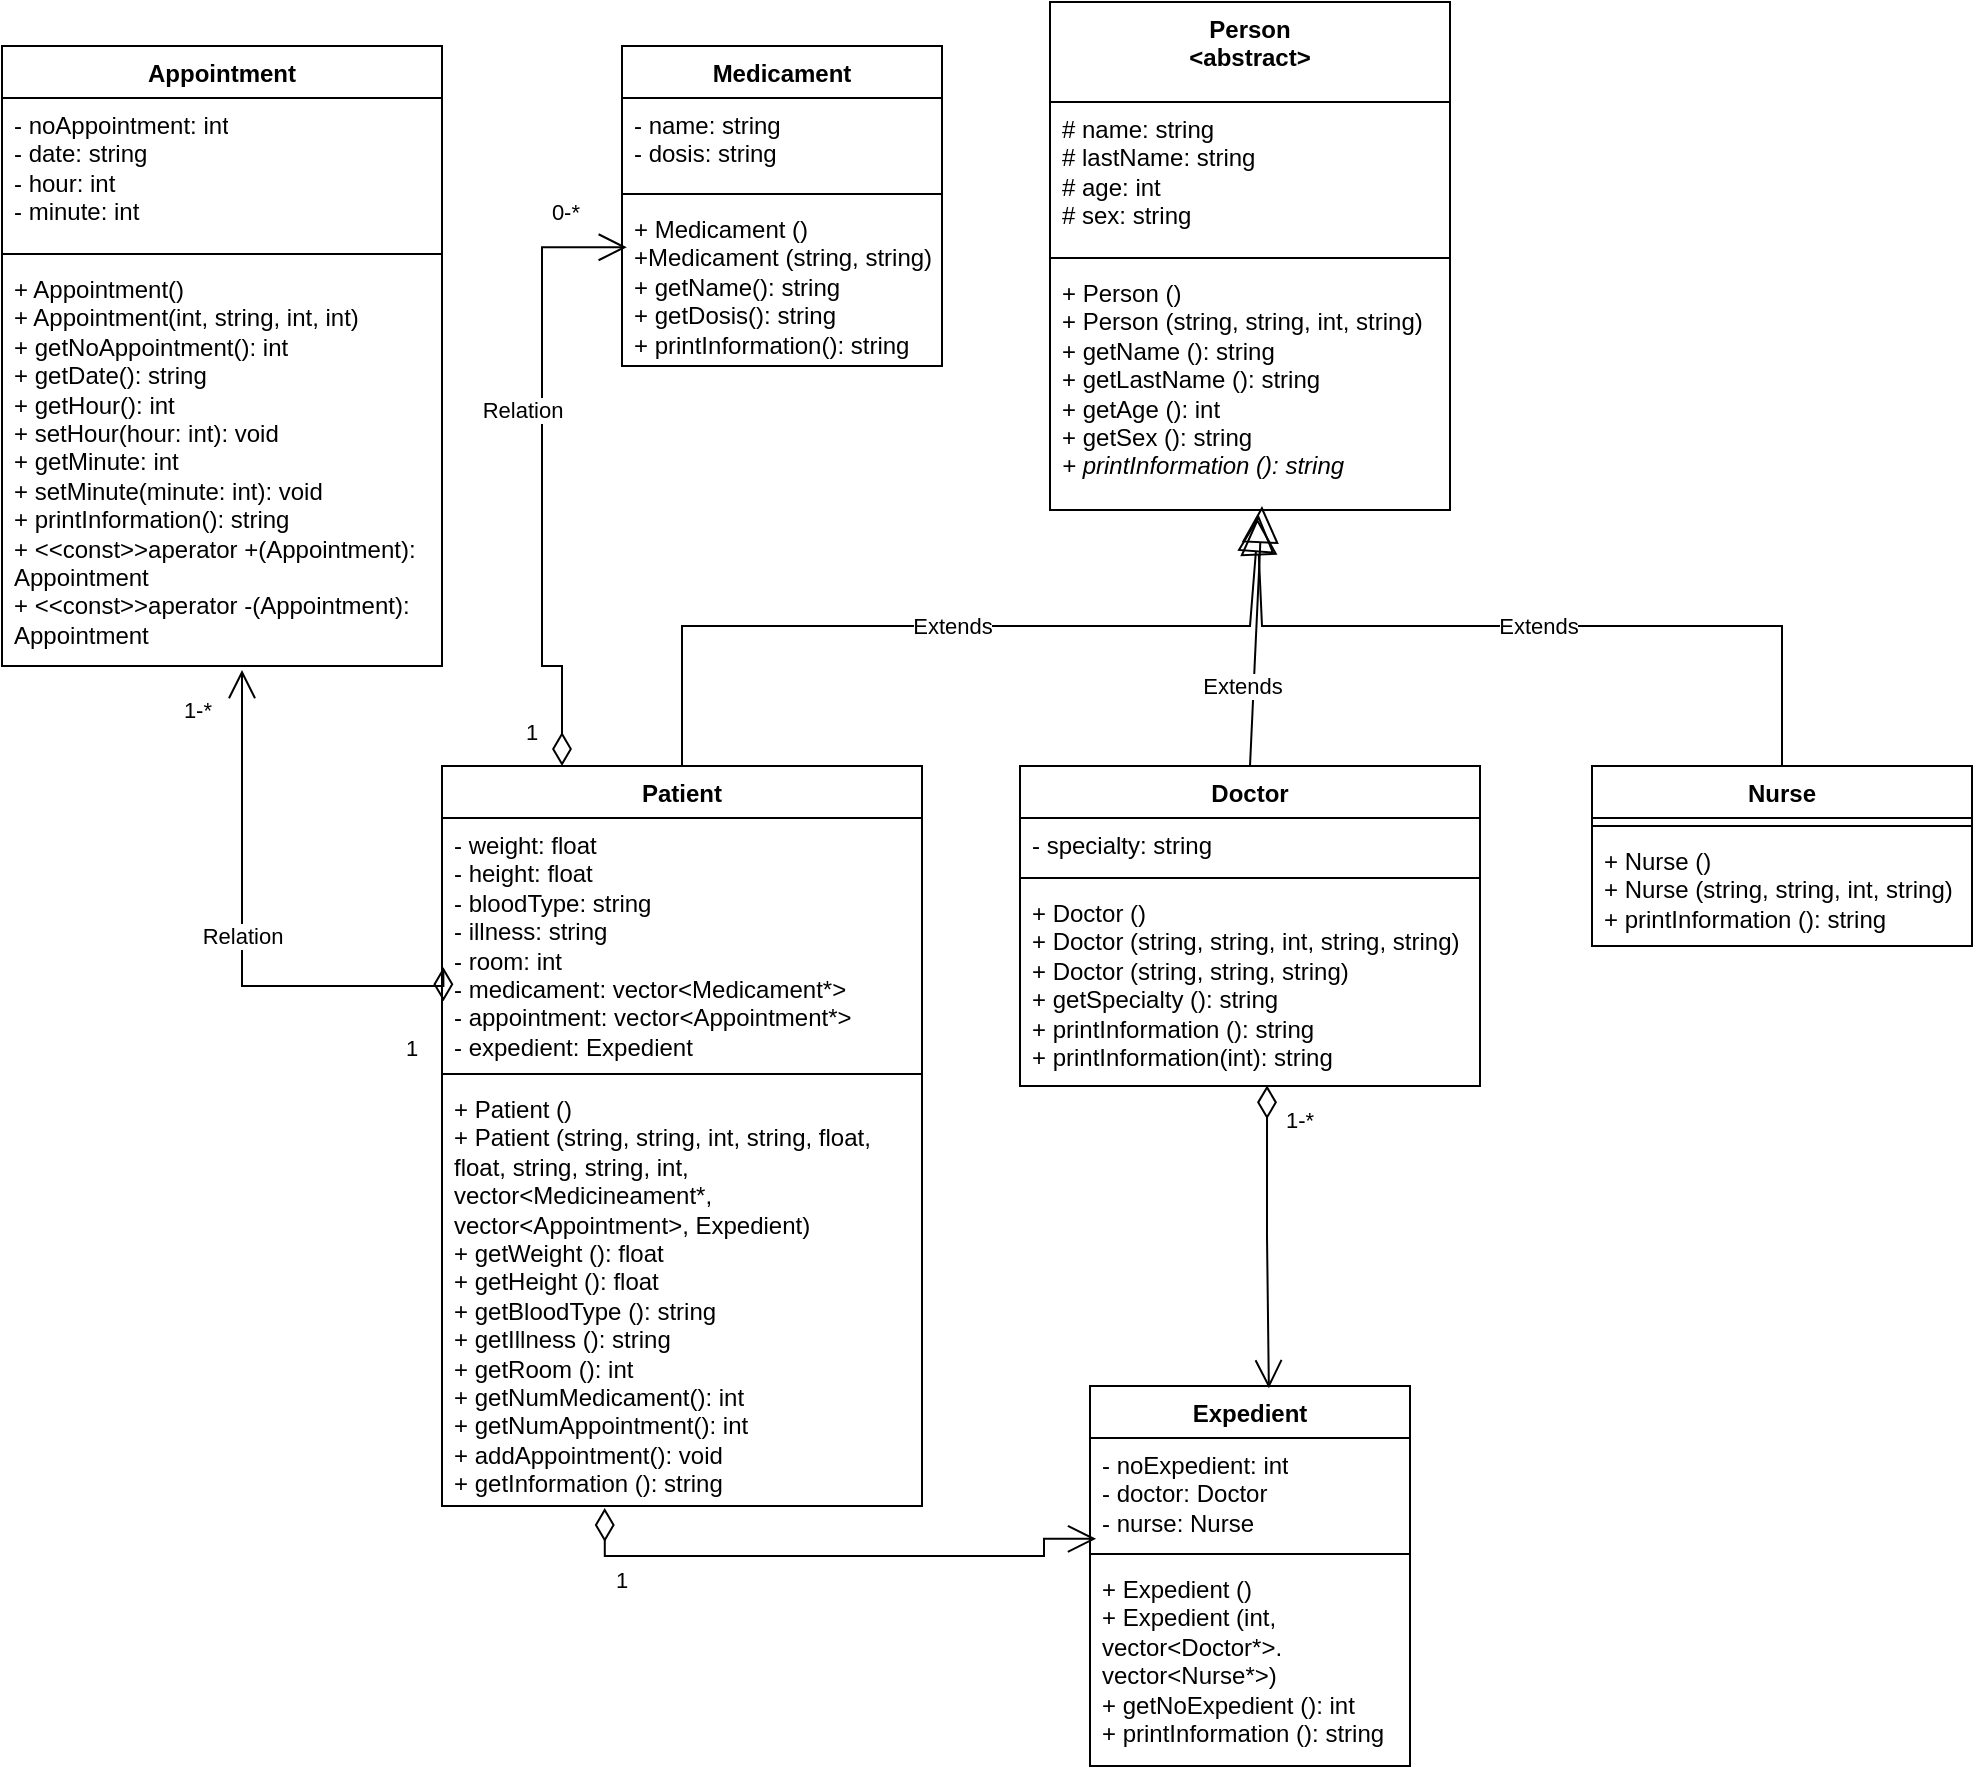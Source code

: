 <mxfile version="24.5.2" type="device">
  <diagram name="Página-1" id="KqiGpbWhQgKXdFTyei_L">
    <mxGraphModel dx="1877" dy="557" grid="1" gridSize="10" guides="1" tooltips="1" connect="1" arrows="1" fold="1" page="1" pageScale="1" pageWidth="827" pageHeight="1169" math="0" shadow="0">
      <root>
        <mxCell id="0" />
        <mxCell id="1" parent="0" />
        <mxCell id="uX2HazraBL0rtssqP1b4-3" value="Person&lt;div&gt;&amp;lt;abstract&amp;gt;&lt;/div&gt;" style="swimlane;fontStyle=1;align=center;verticalAlign=top;childLayout=stackLayout;horizontal=1;startSize=50;horizontalStack=0;resizeParent=1;resizeParentMax=0;resizeLast=0;collapsible=1;marginBottom=0;whiteSpace=wrap;html=1;" parent="1" vertex="1">
          <mxGeometry x="284" y="228" width="200" height="254" as="geometry" />
        </mxCell>
        <mxCell id="uX2HazraBL0rtssqP1b4-4" value="# name: string&lt;div&gt;# lastName: string&lt;/div&gt;&lt;div&gt;# age: int&lt;/div&gt;&lt;div&gt;# sex: string&lt;/div&gt;" style="text;strokeColor=none;fillColor=none;align=left;verticalAlign=top;spacingLeft=4;spacingRight=4;overflow=hidden;rotatable=0;points=[[0,0.5],[1,0.5]];portConstraint=eastwest;whiteSpace=wrap;html=1;" parent="uX2HazraBL0rtssqP1b4-3" vertex="1">
          <mxGeometry y="50" width="200" height="74" as="geometry" />
        </mxCell>
        <mxCell id="uX2HazraBL0rtssqP1b4-5" value="" style="line;strokeWidth=1;fillColor=none;align=left;verticalAlign=middle;spacingTop=-1;spacingLeft=3;spacingRight=3;rotatable=0;labelPosition=right;points=[];portConstraint=eastwest;strokeColor=inherit;" parent="uX2HazraBL0rtssqP1b4-3" vertex="1">
          <mxGeometry y="124" width="200" height="8" as="geometry" />
        </mxCell>
        <mxCell id="uX2HazraBL0rtssqP1b4-6" value="+ Person ()&lt;div&gt;+ Person (string, string, int, string)&lt;/div&gt;&lt;div&gt;+ getName (): string&lt;/div&gt;&lt;div&gt;+ getLastName (): string&lt;/div&gt;&lt;div&gt;+ getAge (): int&lt;/div&gt;&lt;div&gt;+ getSex (): string&lt;/div&gt;&lt;div&gt;&lt;i&gt;+ printInformation (): string&lt;/i&gt;&lt;/div&gt;" style="text;strokeColor=none;fillColor=none;align=left;verticalAlign=top;spacingLeft=4;spacingRight=4;overflow=hidden;rotatable=0;points=[[0,0.5],[1,0.5]];portConstraint=eastwest;whiteSpace=wrap;html=1;" parent="uX2HazraBL0rtssqP1b4-3" vertex="1">
          <mxGeometry y="132" width="200" height="122" as="geometry" />
        </mxCell>
        <mxCell id="uX2HazraBL0rtssqP1b4-7" value="Doctor" style="swimlane;fontStyle=1;align=center;verticalAlign=top;childLayout=stackLayout;horizontal=1;startSize=26;horizontalStack=0;resizeParent=1;resizeParentMax=0;resizeLast=0;collapsible=1;marginBottom=0;whiteSpace=wrap;html=1;" parent="1" vertex="1">
          <mxGeometry x="269" y="610" width="230" height="160" as="geometry" />
        </mxCell>
        <mxCell id="uX2HazraBL0rtssqP1b4-8" value="- specialty: string" style="text;strokeColor=none;fillColor=none;align=left;verticalAlign=top;spacingLeft=4;spacingRight=4;overflow=hidden;rotatable=0;points=[[0,0.5],[1,0.5]];portConstraint=eastwest;whiteSpace=wrap;html=1;" parent="uX2HazraBL0rtssqP1b4-7" vertex="1">
          <mxGeometry y="26" width="230" height="26" as="geometry" />
        </mxCell>
        <mxCell id="uX2HazraBL0rtssqP1b4-9" value="" style="line;strokeWidth=1;fillColor=none;align=left;verticalAlign=middle;spacingTop=-1;spacingLeft=3;spacingRight=3;rotatable=0;labelPosition=right;points=[];portConstraint=eastwest;strokeColor=inherit;" parent="uX2HazraBL0rtssqP1b4-7" vertex="1">
          <mxGeometry y="52" width="230" height="8" as="geometry" />
        </mxCell>
        <mxCell id="uX2HazraBL0rtssqP1b4-10" value="+ Doctor ()&lt;div&gt;+ Doctor (string, string, int, string, string)&lt;/div&gt;&lt;div&gt;+ Doctor (string, string, string)&lt;/div&gt;&lt;div&gt;+ getSpecialty (): string&lt;/div&gt;&lt;div&gt;+ printInformation (): string&lt;/div&gt;&lt;div&gt;+ printInformation(int): string&lt;/div&gt;" style="text;strokeColor=none;fillColor=none;align=left;verticalAlign=top;spacingLeft=4;spacingRight=4;overflow=hidden;rotatable=0;points=[[0,0.5],[1,0.5]];portConstraint=eastwest;whiteSpace=wrap;html=1;" parent="uX2HazraBL0rtssqP1b4-7" vertex="1">
          <mxGeometry y="60" width="230" height="100" as="geometry" />
        </mxCell>
        <mxCell id="uX2HazraBL0rtssqP1b4-11" value="Nurse" style="swimlane;fontStyle=1;align=center;verticalAlign=top;childLayout=stackLayout;horizontal=1;startSize=26;horizontalStack=0;resizeParent=1;resizeParentMax=0;resizeLast=0;collapsible=1;marginBottom=0;whiteSpace=wrap;html=1;" parent="1" vertex="1">
          <mxGeometry x="555" y="610" width="190" height="90" as="geometry" />
        </mxCell>
        <mxCell id="uX2HazraBL0rtssqP1b4-13" value="" style="line;strokeWidth=1;fillColor=none;align=left;verticalAlign=middle;spacingTop=-1;spacingLeft=3;spacingRight=3;rotatable=0;labelPosition=right;points=[];portConstraint=eastwest;strokeColor=inherit;" parent="uX2HazraBL0rtssqP1b4-11" vertex="1">
          <mxGeometry y="26" width="190" height="8" as="geometry" />
        </mxCell>
        <mxCell id="uX2HazraBL0rtssqP1b4-14" value="+ Nurse ()&lt;div&gt;+ Nurse (string, string, int, string)&lt;/div&gt;&lt;div&gt;+ printInformation (): string&lt;/div&gt;" style="text;strokeColor=none;fillColor=none;align=left;verticalAlign=top;spacingLeft=4;spacingRight=4;overflow=hidden;rotatable=0;points=[[0,0.5],[1,0.5]];portConstraint=eastwest;whiteSpace=wrap;html=1;" parent="uX2HazraBL0rtssqP1b4-11" vertex="1">
          <mxGeometry y="34" width="190" height="56" as="geometry" />
        </mxCell>
        <mxCell id="uX2HazraBL0rtssqP1b4-15" value="Patient" style="swimlane;fontStyle=1;align=center;verticalAlign=top;childLayout=stackLayout;horizontal=1;startSize=26;horizontalStack=0;resizeParent=1;resizeParentMax=0;resizeLast=0;collapsible=1;marginBottom=0;whiteSpace=wrap;html=1;" parent="1" vertex="1">
          <mxGeometry x="-20" y="610" width="240" height="370" as="geometry" />
        </mxCell>
        <mxCell id="uX2HazraBL0rtssqP1b4-16" value="- weight: float&amp;nbsp;&lt;div&gt;- height: float&lt;/div&gt;&lt;div&gt;- bloodType: string&lt;/div&gt;&lt;div&gt;- illness: string&lt;br&gt;- room: int&lt;/div&gt;&lt;div&gt;- medicament: vector&amp;lt;Medicament*&amp;gt;&lt;/div&gt;&lt;div&gt;- appointment: vector&amp;lt;Appointment*&amp;gt;&lt;/div&gt;&lt;div&gt;- expedient: Expedient&lt;/div&gt;" style="text;strokeColor=none;fillColor=none;align=left;verticalAlign=top;spacingLeft=4;spacingRight=4;overflow=hidden;rotatable=0;points=[[0,0.5],[1,0.5]];portConstraint=eastwest;whiteSpace=wrap;html=1;" parent="uX2HazraBL0rtssqP1b4-15" vertex="1">
          <mxGeometry y="26" width="240" height="124" as="geometry" />
        </mxCell>
        <mxCell id="uX2HazraBL0rtssqP1b4-17" value="" style="line;strokeWidth=1;fillColor=none;align=left;verticalAlign=middle;spacingTop=-1;spacingLeft=3;spacingRight=3;rotatable=0;labelPosition=right;points=[];portConstraint=eastwest;strokeColor=inherit;" parent="uX2HazraBL0rtssqP1b4-15" vertex="1">
          <mxGeometry y="150" width="240" height="8" as="geometry" />
        </mxCell>
        <mxCell id="uX2HazraBL0rtssqP1b4-18" value="+ Patient ()&lt;div&gt;+ Patient (string, string, int, string, float, float, string, string, int, vector&amp;lt;Medicineament*, v&lt;span style=&quot;background-color: initial;&quot;&gt;ector&amp;lt;Appointment&amp;gt;, Expedient&lt;/span&gt;&lt;span style=&quot;background-color: initial;&quot;&gt;)&lt;/span&gt;&lt;/div&gt;&lt;div&gt;+ getWeight (): float&lt;/div&gt;&lt;div&gt;+ getHeight (): float&lt;/div&gt;&lt;div&gt;+ getBloodType (): string&lt;/div&gt;&lt;div&gt;+ getIllness (): string&lt;/div&gt;&lt;div&gt;+ getRoom (): int&lt;/div&gt;&lt;div&gt;+ getNumMedicament(): int&lt;/div&gt;&lt;div&gt;+ getNumAppointment(): int&lt;br&gt;+ addAppointment(): void&lt;/div&gt;&lt;div&gt;+ getInformation (): string&lt;/div&gt;" style="text;strokeColor=none;fillColor=none;align=left;verticalAlign=top;spacingLeft=4;spacingRight=4;overflow=hidden;rotatable=0;points=[[0,0.5],[1,0.5]];portConstraint=eastwest;whiteSpace=wrap;html=1;" parent="uX2HazraBL0rtssqP1b4-15" vertex="1">
          <mxGeometry y="158" width="240" height="212" as="geometry" />
        </mxCell>
        <mxCell id="uX2HazraBL0rtssqP1b4-19" value="Medicament" style="swimlane;fontStyle=1;align=center;verticalAlign=top;childLayout=stackLayout;horizontal=1;startSize=26;horizontalStack=0;resizeParent=1;resizeParentMax=0;resizeLast=0;collapsible=1;marginBottom=0;whiteSpace=wrap;html=1;" parent="1" vertex="1">
          <mxGeometry x="70" y="250" width="160" height="160" as="geometry" />
        </mxCell>
        <mxCell id="uX2HazraBL0rtssqP1b4-20" value="- name: string&lt;div&gt;- dosis: string&lt;/div&gt;" style="text;strokeColor=none;fillColor=none;align=left;verticalAlign=top;spacingLeft=4;spacingRight=4;overflow=hidden;rotatable=0;points=[[0,0.5],[1,0.5]];portConstraint=eastwest;whiteSpace=wrap;html=1;" parent="uX2HazraBL0rtssqP1b4-19" vertex="1">
          <mxGeometry y="26" width="160" height="44" as="geometry" />
        </mxCell>
        <mxCell id="uX2HazraBL0rtssqP1b4-21" value="" style="line;strokeWidth=1;fillColor=none;align=left;verticalAlign=middle;spacingTop=-1;spacingLeft=3;spacingRight=3;rotatable=0;labelPosition=right;points=[];portConstraint=eastwest;strokeColor=inherit;" parent="uX2HazraBL0rtssqP1b4-19" vertex="1">
          <mxGeometry y="70" width="160" height="8" as="geometry" />
        </mxCell>
        <mxCell id="uX2HazraBL0rtssqP1b4-22" value="+ Medicament ()&lt;div&gt;+Medicament (string, string)&lt;/div&gt;&lt;div&gt;+ getName(): string&lt;/div&gt;&lt;div&gt;+ getDosis(): string&lt;/div&gt;&lt;div&gt;+ printInformation(): string&lt;/div&gt;" style="text;strokeColor=none;fillColor=none;align=left;verticalAlign=top;spacingLeft=4;spacingRight=4;overflow=hidden;rotatable=0;points=[[0,0.5],[1,0.5]];portConstraint=eastwest;whiteSpace=wrap;html=1;" parent="uX2HazraBL0rtssqP1b4-19" vertex="1">
          <mxGeometry y="78" width="160" height="82" as="geometry" />
        </mxCell>
        <mxCell id="uX2HazraBL0rtssqP1b4-23" value="Expedient" style="swimlane;fontStyle=1;align=center;verticalAlign=top;childLayout=stackLayout;horizontal=1;startSize=26;horizontalStack=0;resizeParent=1;resizeParentMax=0;resizeLast=0;collapsible=1;marginBottom=0;whiteSpace=wrap;html=1;" parent="1" vertex="1">
          <mxGeometry x="304" y="920" width="160" height="190" as="geometry" />
        </mxCell>
        <mxCell id="uX2HazraBL0rtssqP1b4-24" value="- noExpedient: int&lt;div&gt;- doctor: Doctor&lt;/div&gt;&lt;div&gt;- nurse: Nurse&lt;/div&gt;" style="text;strokeColor=none;fillColor=none;align=left;verticalAlign=top;spacingLeft=4;spacingRight=4;overflow=hidden;rotatable=0;points=[[0,0.5],[1,0.5]];portConstraint=eastwest;whiteSpace=wrap;html=1;" parent="uX2HazraBL0rtssqP1b4-23" vertex="1">
          <mxGeometry y="26" width="160" height="54" as="geometry" />
        </mxCell>
        <mxCell id="uX2HazraBL0rtssqP1b4-25" value="" style="line;strokeWidth=1;fillColor=none;align=left;verticalAlign=middle;spacingTop=-1;spacingLeft=3;spacingRight=3;rotatable=0;labelPosition=right;points=[];portConstraint=eastwest;strokeColor=inherit;" parent="uX2HazraBL0rtssqP1b4-23" vertex="1">
          <mxGeometry y="80" width="160" height="8" as="geometry" />
        </mxCell>
        <mxCell id="uX2HazraBL0rtssqP1b4-26" value="+ Expedient ()&lt;div&gt;+ Expedient (int, vector&amp;lt;Doctor*&amp;gt;. vector&amp;lt;Nurse*&amp;gt;)&lt;/div&gt;&lt;div&gt;+ getNoExpedient (): int&lt;/div&gt;&lt;div&gt;+ printInformation (): string&lt;/div&gt;" style="text;strokeColor=none;fillColor=none;align=left;verticalAlign=top;spacingLeft=4;spacingRight=4;overflow=hidden;rotatable=0;points=[[0,0.5],[1,0.5]];portConstraint=eastwest;whiteSpace=wrap;html=1;" parent="uX2HazraBL0rtssqP1b4-23" vertex="1">
          <mxGeometry y="88" width="160" height="102" as="geometry" />
        </mxCell>
        <mxCell id="A6DLbIFkMXZfEySOuoHM-1" value="Extends" style="endArrow=block;endSize=16;endFill=0;html=1;rounded=0;exitX=0.5;exitY=0;exitDx=0;exitDy=0;entryX=0.522;entryY=1.021;entryDx=0;entryDy=0;entryPerimeter=0;" parent="1" source="uX2HazraBL0rtssqP1b4-15" target="uX2HazraBL0rtssqP1b4-6" edge="1">
          <mxGeometry width="160" relative="1" as="geometry">
            <mxPoint x="210" y="580" as="sourcePoint" />
            <mxPoint x="370" y="580" as="targetPoint" />
            <Array as="points">
              <mxPoint x="100" y="540" />
              <mxPoint x="384" y="540" />
            </Array>
          </mxGeometry>
        </mxCell>
        <mxCell id="A6DLbIFkMXZfEySOuoHM-2" value="Extends" style="endArrow=block;endSize=16;endFill=0;html=1;rounded=0;exitX=0.5;exitY=0;exitDx=0;exitDy=0;" parent="1" source="uX2HazraBL0rtssqP1b4-7" edge="1">
          <mxGeometry x="-0.389" y="6" width="160" relative="1" as="geometry">
            <mxPoint x="320" y="590" as="sourcePoint" />
            <mxPoint x="390" y="480" as="targetPoint" />
            <mxPoint as="offset" />
          </mxGeometry>
        </mxCell>
        <mxCell id="A6DLbIFkMXZfEySOuoHM-3" value="Extends" style="endArrow=block;endSize=16;endFill=0;html=1;rounded=0;entryX=0.518;entryY=1.034;entryDx=0;entryDy=0;entryPerimeter=0;exitX=0.5;exitY=0;exitDx=0;exitDy=0;" parent="1" source="uX2HazraBL0rtssqP1b4-11" target="uX2HazraBL0rtssqP1b4-6" edge="1">
          <mxGeometry width="160" relative="1" as="geometry">
            <mxPoint x="500" y="570" as="sourcePoint" />
            <mxPoint x="660" y="570" as="targetPoint" />
            <Array as="points">
              <mxPoint x="650" y="540" />
              <mxPoint x="390" y="540" />
            </Array>
          </mxGeometry>
        </mxCell>
        <mxCell id="A6DLbIFkMXZfEySOuoHM-11" value="Relation" style="endArrow=open;html=1;endSize=12;startArrow=diamondThin;startSize=14;startFill=0;edgeStyle=orthogonalEdgeStyle;rounded=0;entryX=0.015;entryY=0.276;entryDx=0;entryDy=0;entryPerimeter=0;exitX=0.25;exitY=0;exitDx=0;exitDy=0;" parent="1" source="uX2HazraBL0rtssqP1b4-15" target="uX2HazraBL0rtssqP1b4-22" edge="1">
          <mxGeometry x="0.205" y="10" relative="1" as="geometry">
            <mxPoint x="30" y="470" as="sourcePoint" />
            <mxPoint x="190" y="470" as="targetPoint" />
            <Array as="points">
              <mxPoint x="40" y="560" />
              <mxPoint x="30" y="560" />
              <mxPoint x="30" y="351" />
            </Array>
            <mxPoint as="offset" />
          </mxGeometry>
        </mxCell>
        <mxCell id="A6DLbIFkMXZfEySOuoHM-12" value="1" style="edgeLabel;resizable=0;html=1;align=left;verticalAlign=top;" parent="A6DLbIFkMXZfEySOuoHM-11" connectable="0" vertex="1">
          <mxGeometry x="-1" relative="1" as="geometry">
            <mxPoint x="-20" y="-30" as="offset" />
          </mxGeometry>
        </mxCell>
        <mxCell id="A6DLbIFkMXZfEySOuoHM-13" value="0-*" style="edgeLabel;resizable=0;html=1;align=right;verticalAlign=top;" parent="A6DLbIFkMXZfEySOuoHM-11" connectable="0" vertex="1">
          <mxGeometry x="1" relative="1" as="geometry">
            <mxPoint x="-23" y="-31" as="offset" />
          </mxGeometry>
        </mxCell>
        <mxCell id="ht3YpaehRbUamUrCTL0e-1" value="Appointment" style="swimlane;fontStyle=1;align=center;verticalAlign=top;childLayout=stackLayout;horizontal=1;startSize=26;horizontalStack=0;resizeParent=1;resizeParentMax=0;resizeLast=0;collapsible=1;marginBottom=0;whiteSpace=wrap;html=1;" parent="1" vertex="1">
          <mxGeometry x="-240" y="250" width="220" height="310" as="geometry" />
        </mxCell>
        <mxCell id="ht3YpaehRbUamUrCTL0e-2" value="- noAppointment: int&lt;div&gt;- date: string&lt;/div&gt;&lt;div&gt;- hour: int&lt;/div&gt;&lt;div&gt;- minute: int&lt;/div&gt;" style="text;strokeColor=none;fillColor=none;align=left;verticalAlign=top;spacingLeft=4;spacingRight=4;overflow=hidden;rotatable=0;points=[[0,0.5],[1,0.5]];portConstraint=eastwest;whiteSpace=wrap;html=1;" parent="ht3YpaehRbUamUrCTL0e-1" vertex="1">
          <mxGeometry y="26" width="220" height="74" as="geometry" />
        </mxCell>
        <mxCell id="ht3YpaehRbUamUrCTL0e-3" value="" style="line;strokeWidth=1;fillColor=none;align=left;verticalAlign=middle;spacingTop=-1;spacingLeft=3;spacingRight=3;rotatable=0;labelPosition=right;points=[];portConstraint=eastwest;strokeColor=inherit;" parent="ht3YpaehRbUamUrCTL0e-1" vertex="1">
          <mxGeometry y="100" width="220" height="8" as="geometry" />
        </mxCell>
        <mxCell id="ht3YpaehRbUamUrCTL0e-4" value="+ Appointment()&lt;div&gt;+ Appointment(int, string, int, int)&lt;/div&gt;&lt;div&gt;+ getNoAppointment(): int&lt;/div&gt;&lt;div&gt;+ getDate(): string&lt;/div&gt;&lt;div&gt;+ getHour(): int&lt;/div&gt;&lt;div&gt;+ setHour(hour: int): void&lt;/div&gt;&lt;div&gt;+ getMinute: int&lt;/div&gt;&lt;div&gt;+ setMinute(minute: int): void&lt;/div&gt;&lt;div&gt;+ printInformation(): string&amp;nbsp;&lt;/div&gt;&lt;div&gt;+ &amp;lt;&amp;lt;const&amp;gt;&amp;gt;aperator +(Appointment): Appointment&lt;/div&gt;&lt;div&gt;+ &amp;lt;&amp;lt;const&amp;gt;&amp;gt;aperator -(Appointment): Appointment&lt;br&gt;&lt;/div&gt;" style="text;strokeColor=none;fillColor=none;align=left;verticalAlign=top;spacingLeft=4;spacingRight=4;overflow=hidden;rotatable=0;points=[[0,0.5],[1,0.5]];portConstraint=eastwest;whiteSpace=wrap;html=1;" parent="ht3YpaehRbUamUrCTL0e-1" vertex="1">
          <mxGeometry y="108" width="220" height="202" as="geometry" />
        </mxCell>
        <mxCell id="ht3YpaehRbUamUrCTL0e-5" value="Relation" style="endArrow=open;html=1;endSize=12;startArrow=diamondThin;startSize=14;startFill=0;edgeStyle=orthogonalEdgeStyle;rounded=0;exitX=0.003;exitY=0.739;exitDx=0;exitDy=0;exitPerimeter=0;" parent="1" source="uX2HazraBL0rtssqP1b4-16" edge="1">
          <mxGeometry relative="1" as="geometry">
            <mxPoint x="-210" y="630" as="sourcePoint" />
            <mxPoint x="-120" y="562" as="targetPoint" />
            <Array as="points">
              <mxPoint x="-19" y="720" />
              <mxPoint x="-120" y="720" />
              <mxPoint x="-120" y="562" />
            </Array>
          </mxGeometry>
        </mxCell>
        <mxCell id="ht3YpaehRbUamUrCTL0e-6" value="1" style="edgeLabel;resizable=0;html=1;align=left;verticalAlign=top;" parent="ht3YpaehRbUamUrCTL0e-5" connectable="0" vertex="1">
          <mxGeometry x="-1" relative="1" as="geometry">
            <mxPoint x="-21" y="10" as="offset" />
          </mxGeometry>
        </mxCell>
        <mxCell id="ht3YpaehRbUamUrCTL0e-7" value="1-*" style="edgeLabel;resizable=0;html=1;align=right;verticalAlign=top;" parent="ht3YpaehRbUamUrCTL0e-5" connectable="0" vertex="1">
          <mxGeometry x="1" relative="1" as="geometry">
            <mxPoint x="-15" y="7" as="offset" />
          </mxGeometry>
        </mxCell>
        <mxCell id="ht3YpaehRbUamUrCTL0e-8" value="1" style="endArrow=open;html=1;endSize=12;startArrow=diamondThin;startSize=14;startFill=0;edgeStyle=orthogonalEdgeStyle;align=left;verticalAlign=bottom;rounded=0;exitX=0.339;exitY=1.005;exitDx=0;exitDy=0;exitPerimeter=0;entryX=0.019;entryY=0.934;entryDx=0;entryDy=0;entryPerimeter=0;" parent="1" source="uX2HazraBL0rtssqP1b4-18" target="uX2HazraBL0rtssqP1b4-24" edge="1">
          <mxGeometry x="-0.8" y="-21" relative="1" as="geometry">
            <mxPoint x="120" y="1050" as="sourcePoint" />
            <mxPoint x="280" y="1050" as="targetPoint" />
            <Array as="points">
              <mxPoint x="61" y="1005" />
              <mxPoint x="281" y="1005" />
            </Array>
            <mxPoint as="offset" />
          </mxGeometry>
        </mxCell>
        <mxCell id="ht3YpaehRbUamUrCTL0e-9" value="1-*" style="endArrow=open;html=1;endSize=12;startArrow=diamondThin;startSize=14;startFill=0;edgeStyle=orthogonalEdgeStyle;align=left;verticalAlign=bottom;rounded=0;exitX=0.537;exitY=0.997;exitDx=0;exitDy=0;exitPerimeter=0;entryX=0.559;entryY=0.006;entryDx=0;entryDy=0;entryPerimeter=0;" parent="1" source="uX2HazraBL0rtssqP1b4-10" target="uX2HazraBL0rtssqP1b4-23" edge="1">
          <mxGeometry x="-0.649" y="7" relative="1" as="geometry">
            <mxPoint x="340" y="860" as="sourcePoint" />
            <mxPoint x="500" y="860" as="targetPoint" />
            <mxPoint as="offset" />
          </mxGeometry>
        </mxCell>
      </root>
    </mxGraphModel>
  </diagram>
</mxfile>
